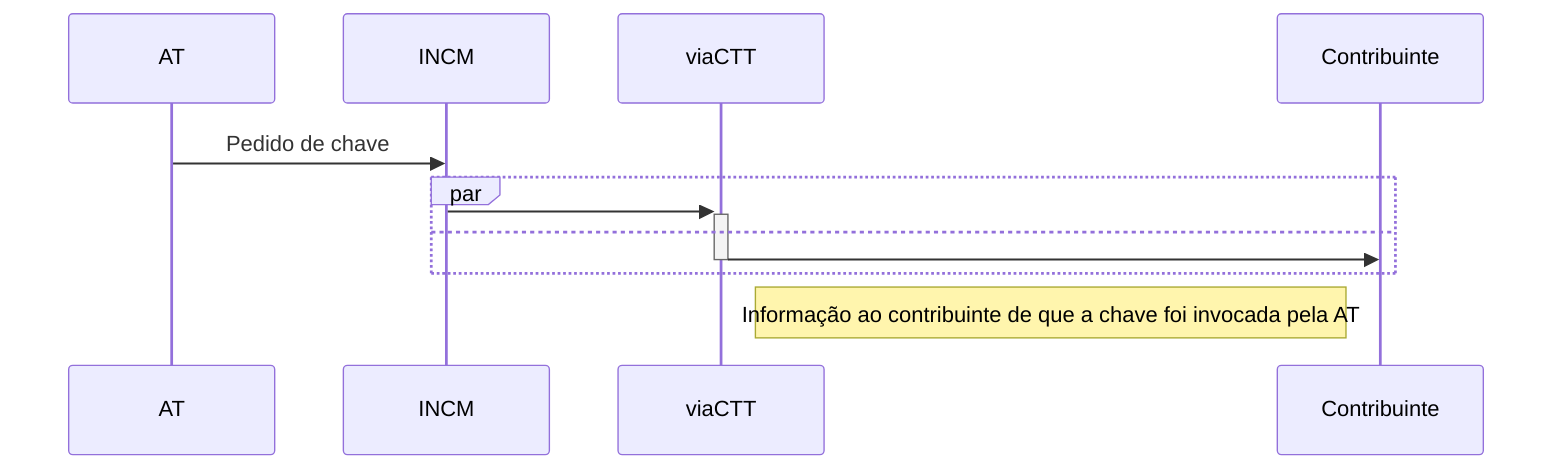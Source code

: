 sequenceDiagram
%% Fase 4 - Acesso pela AT ao ficheiro original
    AT->>INCM: Pedido de chave
    par 
        INCM->>+viaCTT: 
    and
        viaCTT->>-Contribuinte: 
    end
    Note right of viaCTT: Informação ao contribuinte de que a chave foi invocada pela AT